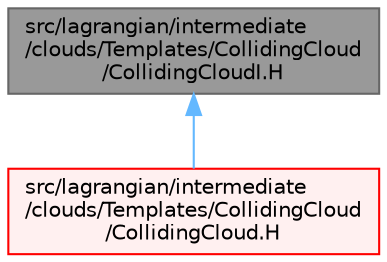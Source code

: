 digraph "src/lagrangian/intermediate/clouds/Templates/CollidingCloud/CollidingCloudI.H"
{
 // LATEX_PDF_SIZE
  bgcolor="transparent";
  edge [fontname=Helvetica,fontsize=10,labelfontname=Helvetica,labelfontsize=10];
  node [fontname=Helvetica,fontsize=10,shape=box,height=0.2,width=0.4];
  Node1 [id="Node000001",label="src/lagrangian/intermediate\l/clouds/Templates/CollidingCloud\l/CollidingCloudI.H",height=0.2,width=0.4,color="gray40", fillcolor="grey60", style="filled", fontcolor="black",tooltip=" "];
  Node1 -> Node2 [id="edge1_Node000001_Node000002",dir="back",color="steelblue1",style="solid",tooltip=" "];
  Node2 [id="Node000002",label="src/lagrangian/intermediate\l/clouds/Templates/CollidingCloud\l/CollidingCloud.H",height=0.2,width=0.4,color="red", fillcolor="#FFF0F0", style="filled",URL="$CollidingCloud_8H.html",tooltip=" "];
}
